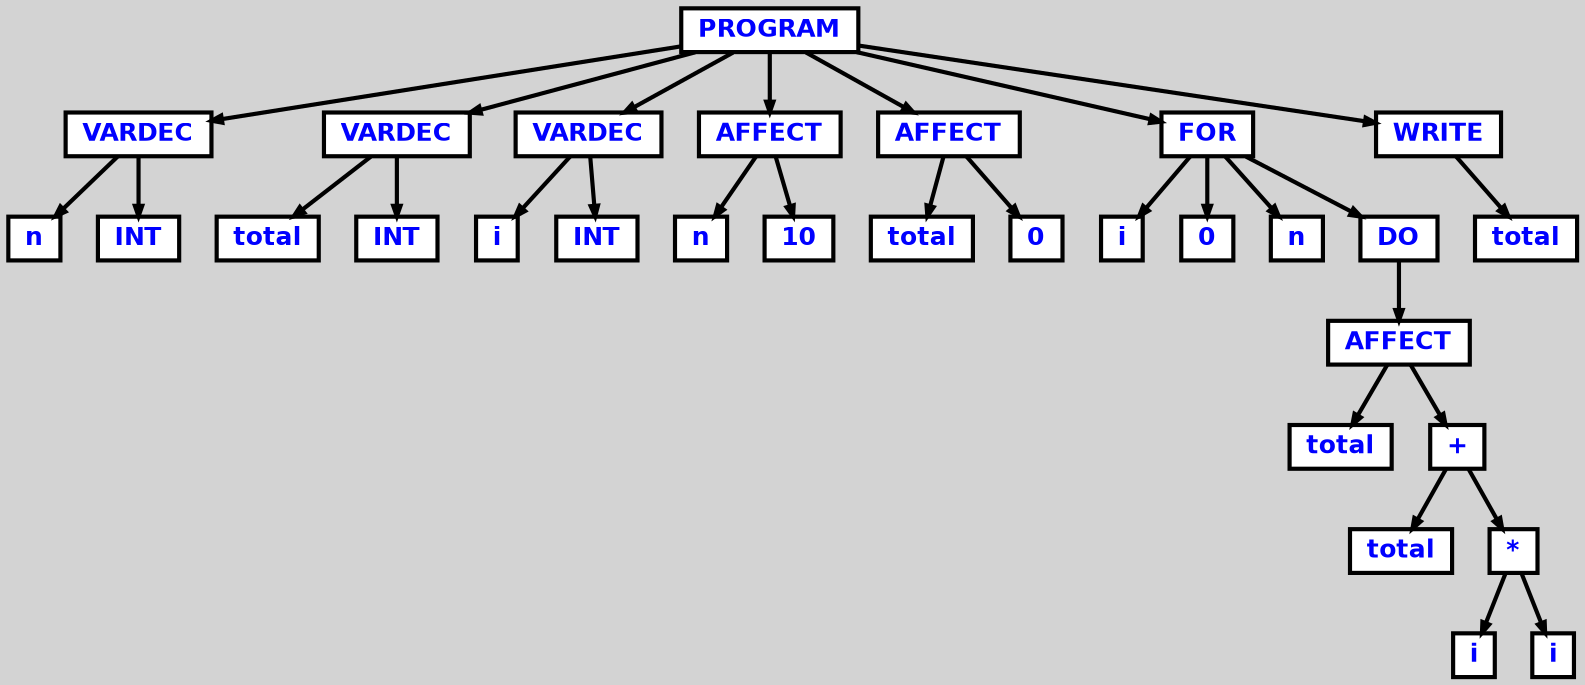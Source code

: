 digraph {

	ordering=out;
	ranksep=.4;
	bgcolor="lightgrey"; node [shape=box, fixedsize=false, fontsize=12, fontname="Helvetica-bold", fontcolor="blue"
		width=.25, height=.25, color="black", fillcolor="white", style="filled, solid, bold"];
	edge [arrowsize=.5, color="black", style="bold"]

  n0 [label="PROGRAM"];
  n1 [label="VARDEC"];
  n1 [label="VARDEC"];
  n2 [label="n"];
  n3 [label="INT"];
  n4 [label="VARDEC"];
  n4 [label="VARDEC"];
  n5 [label="total"];
  n6 [label="INT"];
  n7 [label="VARDEC"];
  n7 [label="VARDEC"];
  n8 [label="i"];
  n9 [label="INT"];
  n10 [label="AFFECT"];
  n10 [label="AFFECT"];
  n11 [label="n"];
  n12 [label="10"];
  n13 [label="AFFECT"];
  n13 [label="AFFECT"];
  n14 [label="total"];
  n15 [label="0"];
  n16 [label="FOR"];
  n16 [label="FOR"];
  n17 [label="i"];
  n18 [label="0"];
  n19 [label="n"];
  n20 [label="DO"];
  n20 [label="DO"];
  n21 [label="AFFECT"];
  n21 [label="AFFECT"];
  n22 [label="total"];
  n23 [label="+"];
  n23 [label="+"];
  n24 [label="total"];
  n25 [label="*"];
  n25 [label="*"];
  n26 [label="i"];
  n27 [label="i"];
  n28 [label="WRITE"];
  n28 [label="WRITE"];
  n29 [label="total"];

  n0 -> n1 // "PROGRAM" -> "VARDEC"
  n1 -> n2 // "VARDEC" -> "n"
  n1 -> n3 // "VARDEC" -> "INT"
  n0 -> n4 // "PROGRAM" -> "VARDEC"
  n4 -> n5 // "VARDEC" -> "total"
  n4 -> n6 // "VARDEC" -> "INT"
  n0 -> n7 // "PROGRAM" -> "VARDEC"
  n7 -> n8 // "VARDEC" -> "i"
  n7 -> n9 // "VARDEC" -> "INT"
  n0 -> n10 // "PROGRAM" -> "AFFECT"
  n10 -> n11 // "AFFECT" -> "n"
  n10 -> n12 // "AFFECT" -> "10"
  n0 -> n13 // "PROGRAM" -> "AFFECT"
  n13 -> n14 // "AFFECT" -> "total"
  n13 -> n15 // "AFFECT" -> "0"
  n0 -> n16 // "PROGRAM" -> "FOR"
  n16 -> n17 // "FOR" -> "i"
  n16 -> n18 // "FOR" -> "0"
  n16 -> n19 // "FOR" -> "n"
  n16 -> n20 // "FOR" -> "DO"
  n20 -> n21 // "DO" -> "AFFECT"
  n21 -> n22 // "AFFECT" -> "total"
  n21 -> n23 // "AFFECT" -> "+"
  n23 -> n24 // "+" -> "total"
  n23 -> n25 // "+" -> "*"
  n25 -> n26 // "*" -> "i"
  n25 -> n27 // "*" -> "i"
  n0 -> n28 // "PROGRAM" -> "WRITE"
  n28 -> n29 // "WRITE" -> "total"

}
